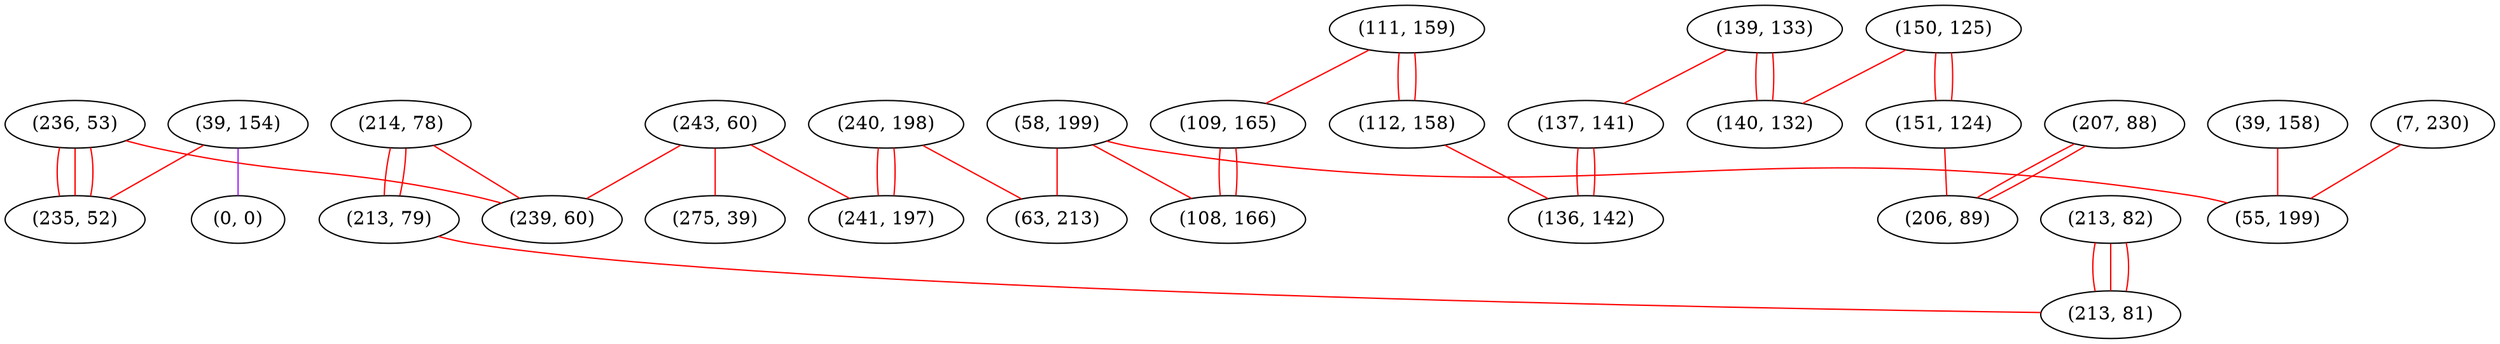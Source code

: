 graph "" {
"(236, 53)";
"(243, 60)";
"(39, 154)";
"(111, 159)";
"(39, 158)";
"(58, 199)";
"(240, 198)";
"(139, 133)";
"(112, 158)";
"(109, 165)";
"(214, 78)";
"(235, 52)";
"(150, 125)";
"(63, 213)";
"(0, 0)";
"(137, 141)";
"(151, 124)";
"(275, 39)";
"(7, 230)";
"(136, 142)";
"(213, 82)";
"(241, 197)";
"(213, 79)";
"(207, 88)";
"(206, 89)";
"(108, 166)";
"(239, 60)";
"(140, 132)";
"(213, 81)";
"(55, 199)";
"(236, 53)" -- "(239, 60)"  [color=red, key=0, weight=1];
"(236, 53)" -- "(235, 52)"  [color=red, key=0, weight=1];
"(236, 53)" -- "(235, 52)"  [color=red, key=1, weight=1];
"(236, 53)" -- "(235, 52)"  [color=red, key=2, weight=1];
"(243, 60)" -- "(239, 60)"  [color=red, key=0, weight=1];
"(243, 60)" -- "(241, 197)"  [color=red, key=0, weight=1];
"(243, 60)" -- "(275, 39)"  [color=red, key=0, weight=1];
"(39, 154)" -- "(0, 0)"  [color=purple, key=0, weight=4];
"(39, 154)" -- "(235, 52)"  [color=red, key=0, weight=1];
"(111, 159)" -- "(112, 158)"  [color=red, key=0, weight=1];
"(111, 159)" -- "(112, 158)"  [color=red, key=1, weight=1];
"(111, 159)" -- "(109, 165)"  [color=red, key=0, weight=1];
"(39, 158)" -- "(55, 199)"  [color=red, key=0, weight=1];
"(58, 199)" -- "(63, 213)"  [color=red, key=0, weight=1];
"(58, 199)" -- "(55, 199)"  [color=red, key=0, weight=1];
"(58, 199)" -- "(108, 166)"  [color=red, key=0, weight=1];
"(240, 198)" -- "(241, 197)"  [color=red, key=0, weight=1];
"(240, 198)" -- "(241, 197)"  [color=red, key=1, weight=1];
"(240, 198)" -- "(63, 213)"  [color=red, key=0, weight=1];
"(139, 133)" -- "(137, 141)"  [color=red, key=0, weight=1];
"(139, 133)" -- "(140, 132)"  [color=red, key=0, weight=1];
"(139, 133)" -- "(140, 132)"  [color=red, key=1, weight=1];
"(112, 158)" -- "(136, 142)"  [color=red, key=0, weight=1];
"(109, 165)" -- "(108, 166)"  [color=red, key=0, weight=1];
"(109, 165)" -- "(108, 166)"  [color=red, key=1, weight=1];
"(214, 78)" -- "(239, 60)"  [color=red, key=0, weight=1];
"(214, 78)" -- "(213, 79)"  [color=red, key=0, weight=1];
"(214, 78)" -- "(213, 79)"  [color=red, key=1, weight=1];
"(150, 125)" -- "(151, 124)"  [color=red, key=0, weight=1];
"(150, 125)" -- "(151, 124)"  [color=red, key=1, weight=1];
"(150, 125)" -- "(140, 132)"  [color=red, key=0, weight=1];
"(137, 141)" -- "(136, 142)"  [color=red, key=0, weight=1];
"(137, 141)" -- "(136, 142)"  [color=red, key=1, weight=1];
"(151, 124)" -- "(206, 89)"  [color=red, key=0, weight=1];
"(7, 230)" -- "(55, 199)"  [color=red, key=0, weight=1];
"(213, 82)" -- "(213, 81)"  [color=red, key=0, weight=1];
"(213, 82)" -- "(213, 81)"  [color=red, key=1, weight=1];
"(213, 82)" -- "(213, 81)"  [color=red, key=2, weight=1];
"(213, 79)" -- "(213, 81)"  [color=red, key=0, weight=1];
"(207, 88)" -- "(206, 89)"  [color=red, key=0, weight=1];
"(207, 88)" -- "(206, 89)"  [color=red, key=1, weight=1];
}
